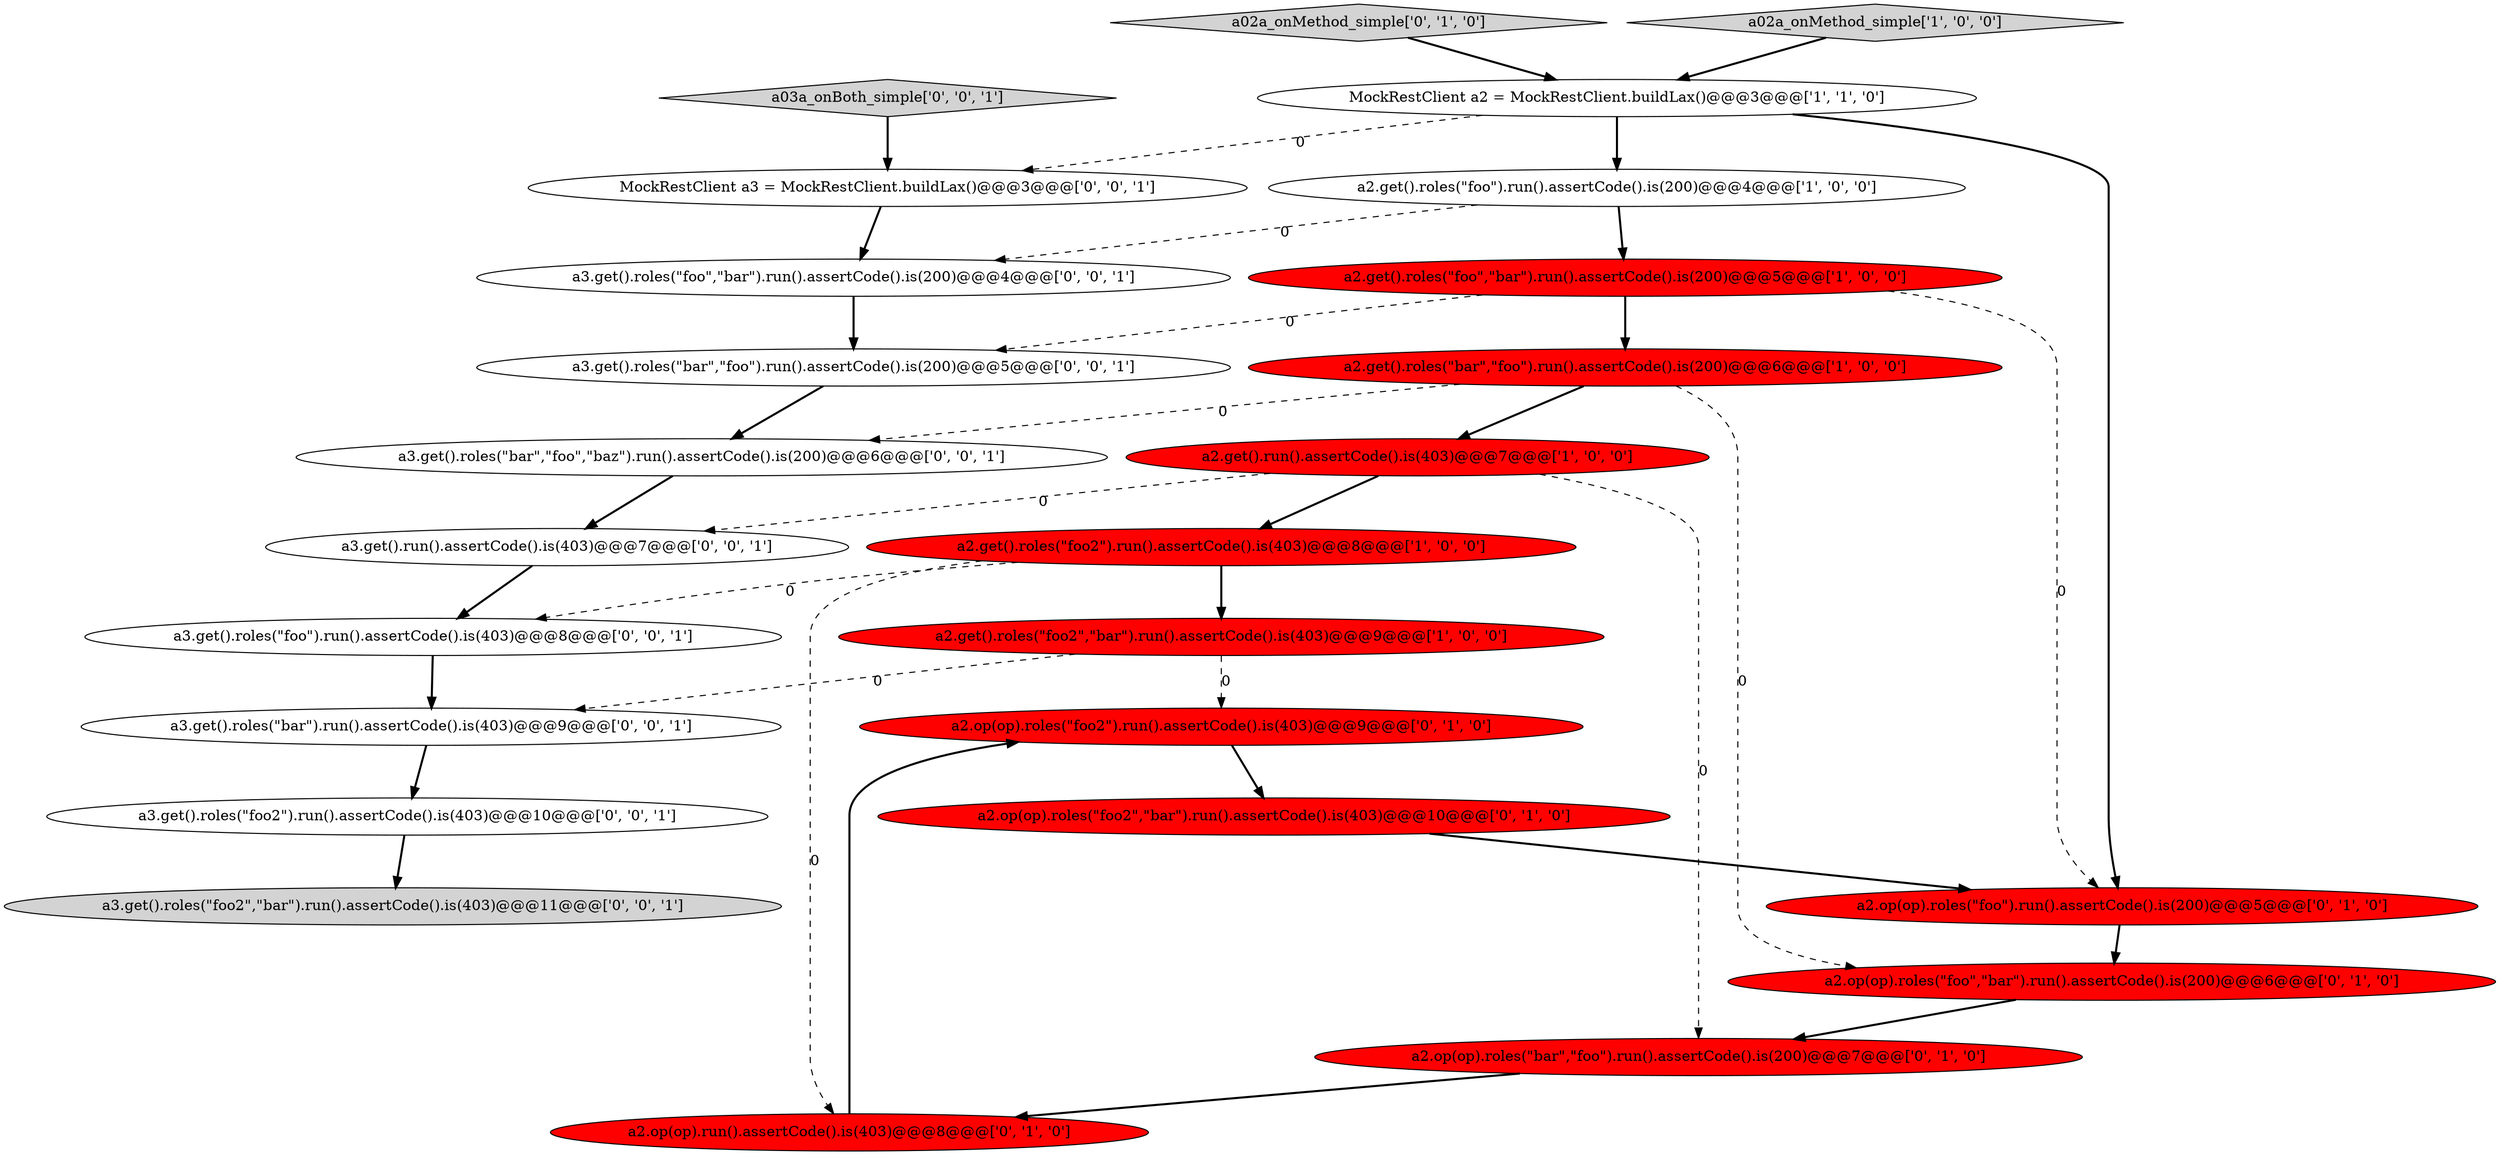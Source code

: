 digraph {
16 [style = filled, label = "a3.get().run().assertCode().is(403)@@@7@@@['0', '0', '1']", fillcolor = white, shape = ellipse image = "AAA0AAABBB3BBB"];
11 [style = filled, label = "a2.op(op).roles(\"foo\").run().assertCode().is(200)@@@5@@@['0', '1', '0']", fillcolor = red, shape = ellipse image = "AAA1AAABBB2BBB"];
18 [style = filled, label = "a3.get().roles(\"foo\").run().assertCode().is(403)@@@8@@@['0', '0', '1']", fillcolor = white, shape = ellipse image = "AAA0AAABBB3BBB"];
21 [style = filled, label = "a3.get().roles(\"foo\",\"bar\").run().assertCode().is(200)@@@4@@@['0', '0', '1']", fillcolor = white, shape = ellipse image = "AAA0AAABBB3BBB"];
5 [style = filled, label = "a2.get().roles(\"foo2\").run().assertCode().is(403)@@@8@@@['1', '0', '0']", fillcolor = red, shape = ellipse image = "AAA1AAABBB1BBB"];
6 [style = filled, label = "a2.get().run().assertCode().is(403)@@@7@@@['1', '0', '0']", fillcolor = red, shape = ellipse image = "AAA1AAABBB1BBB"];
9 [style = filled, label = "a02a_onMethod_simple['0', '1', '0']", fillcolor = lightgray, shape = diamond image = "AAA0AAABBB2BBB"];
13 [style = filled, label = "a2.op(op).roles(\"foo2\").run().assertCode().is(403)@@@9@@@['0', '1', '0']", fillcolor = red, shape = ellipse image = "AAA1AAABBB2BBB"];
24 [style = filled, label = "a03a_onBoth_simple['0', '0', '1']", fillcolor = lightgray, shape = diamond image = "AAA0AAABBB3BBB"];
0 [style = filled, label = "a2.get().roles(\"foo\",\"bar\").run().assertCode().is(200)@@@5@@@['1', '0', '0']", fillcolor = red, shape = ellipse image = "AAA1AAABBB1BBB"];
3 [style = filled, label = "a02a_onMethod_simple['1', '0', '0']", fillcolor = lightgray, shape = diamond image = "AAA0AAABBB1BBB"];
22 [style = filled, label = "a3.get().roles(\"bar\",\"foo\").run().assertCode().is(200)@@@5@@@['0', '0', '1']", fillcolor = white, shape = ellipse image = "AAA0AAABBB3BBB"];
7 [style = filled, label = "a2.get().roles(\"foo\").run().assertCode().is(200)@@@4@@@['1', '0', '0']", fillcolor = white, shape = ellipse image = "AAA0AAABBB1BBB"];
15 [style = filled, label = "a3.get().roles(\"foo2\").run().assertCode().is(403)@@@10@@@['0', '0', '1']", fillcolor = white, shape = ellipse image = "AAA0AAABBB3BBB"];
20 [style = filled, label = "a3.get().roles(\"foo2\",\"bar\").run().assertCode().is(403)@@@11@@@['0', '0', '1']", fillcolor = lightgray, shape = ellipse image = "AAA0AAABBB3BBB"];
2 [style = filled, label = "a2.get().roles(\"foo2\",\"bar\").run().assertCode().is(403)@@@9@@@['1', '0', '0']", fillcolor = red, shape = ellipse image = "AAA1AAABBB1BBB"];
14 [style = filled, label = "a2.op(op).run().assertCode().is(403)@@@8@@@['0', '1', '0']", fillcolor = red, shape = ellipse image = "AAA1AAABBB2BBB"];
8 [style = filled, label = "a2.op(op).roles(\"foo\",\"bar\").run().assertCode().is(200)@@@6@@@['0', '1', '0']", fillcolor = red, shape = ellipse image = "AAA1AAABBB2BBB"];
23 [style = filled, label = "MockRestClient a3 = MockRestClient.buildLax()@@@3@@@['0', '0', '1']", fillcolor = white, shape = ellipse image = "AAA0AAABBB3BBB"];
12 [style = filled, label = "a2.op(op).roles(\"foo2\",\"bar\").run().assertCode().is(403)@@@10@@@['0', '1', '0']", fillcolor = red, shape = ellipse image = "AAA1AAABBB2BBB"];
17 [style = filled, label = "a3.get().roles(\"bar\").run().assertCode().is(403)@@@9@@@['0', '0', '1']", fillcolor = white, shape = ellipse image = "AAA0AAABBB3BBB"];
10 [style = filled, label = "a2.op(op).roles(\"bar\",\"foo\").run().assertCode().is(200)@@@7@@@['0', '1', '0']", fillcolor = red, shape = ellipse image = "AAA1AAABBB2BBB"];
19 [style = filled, label = "a3.get().roles(\"bar\",\"foo\",\"baz\").run().assertCode().is(200)@@@6@@@['0', '0', '1']", fillcolor = white, shape = ellipse image = "AAA0AAABBB3BBB"];
4 [style = filled, label = "MockRestClient a2 = MockRestClient.buildLax()@@@3@@@['1', '1', '0']", fillcolor = white, shape = ellipse image = "AAA0AAABBB1BBB"];
1 [style = filled, label = "a2.get().roles(\"bar\",\"foo\").run().assertCode().is(200)@@@6@@@['1', '0', '0']", fillcolor = red, shape = ellipse image = "AAA1AAABBB1BBB"];
8->10 [style = bold, label=""];
16->18 [style = bold, label=""];
5->14 [style = dashed, label="0"];
7->21 [style = dashed, label="0"];
22->19 [style = bold, label=""];
10->14 [style = bold, label=""];
9->4 [style = bold, label=""];
1->19 [style = dashed, label="0"];
12->11 [style = bold, label=""];
18->17 [style = bold, label=""];
7->0 [style = bold, label=""];
0->11 [style = dashed, label="0"];
5->18 [style = dashed, label="0"];
2->17 [style = dashed, label="0"];
3->4 [style = bold, label=""];
0->22 [style = dashed, label="0"];
4->7 [style = bold, label=""];
19->16 [style = bold, label=""];
6->10 [style = dashed, label="0"];
6->5 [style = bold, label=""];
5->2 [style = bold, label=""];
6->16 [style = dashed, label="0"];
1->6 [style = bold, label=""];
13->12 [style = bold, label=""];
23->21 [style = bold, label=""];
21->22 [style = bold, label=""];
2->13 [style = dashed, label="0"];
0->1 [style = bold, label=""];
15->20 [style = bold, label=""];
17->15 [style = bold, label=""];
11->8 [style = bold, label=""];
1->8 [style = dashed, label="0"];
14->13 [style = bold, label=""];
4->11 [style = bold, label=""];
4->23 [style = dashed, label="0"];
24->23 [style = bold, label=""];
}
